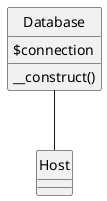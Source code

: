@startuml
skinparam classAttributeIconSize 0
skinparam monochrome true
hide circle

class Database {
  $connection
  __construct()
}

Database -- Host
@enduml
